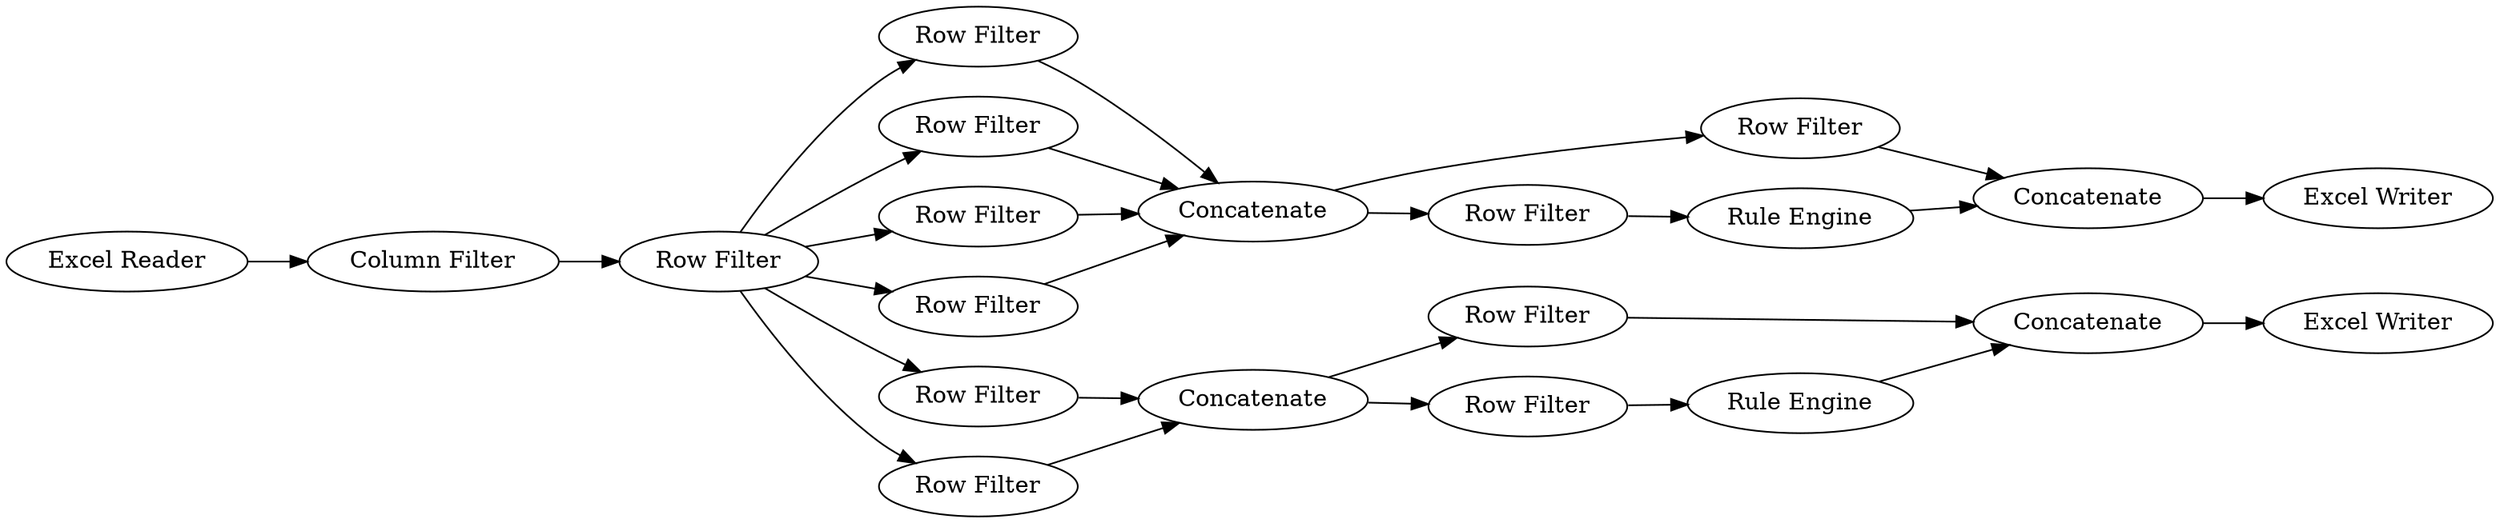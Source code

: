digraph {
	"6196907007064030200_7" [label="Row Filter"]
	"6196907007064030200_11" [label="Row Filter"]
	"6196907007064030200_22" [label="Row Filter"]
	"6196907007064030200_12" [label="Row Filter"]
	"6196907007064030200_5" [label="Row Filter"]
	"6196907007064030200_3" [label="Column Filter"]
	"6196907007064030200_9" [label=Concatenate]
	"6196907007064030200_17" [label="Rule Engine"]
	"6196907007064030200_8" [label="Row Filter"]
	"6196907007064030200_19" [label="Row Filter"]
	"6196907007064030200_6" [label="Row Filter"]
	"6196907007064030200_4" [label="Row Filter"]
	"6196907007064030200_23" [label=Concatenate]
	"6196907007064030200_10" [label="Excel Writer"]
	"6196907007064030200_27" [label="Excel Reader"]
	"6196907007064030200_14" [label="Excel Writer"]
	"6196907007064030200_13" [label=Concatenate]
	"6196907007064030200_21" [label="Rule Engine"]
	"6196907007064030200_18" [label=Concatenate]
	"6196907007064030200_20" [label="Row Filter"]
	"6196907007064030200_16" [label="Row Filter"]
	"6196907007064030200_20" -> "6196907007064030200_21"
	"6196907007064030200_4" -> "6196907007064030200_12"
	"6196907007064030200_23" -> "6196907007064030200_14"
	"6196907007064030200_27" -> "6196907007064030200_3"
	"6196907007064030200_4" -> "6196907007064030200_11"
	"6196907007064030200_21" -> "6196907007064030200_23"
	"6196907007064030200_12" -> "6196907007064030200_13"
	"6196907007064030200_4" -> "6196907007064030200_5"
	"6196907007064030200_6" -> "6196907007064030200_9"
	"6196907007064030200_8" -> "6196907007064030200_9"
	"6196907007064030200_9" -> "6196907007064030200_16"
	"6196907007064030200_4" -> "6196907007064030200_6"
	"6196907007064030200_13" -> "6196907007064030200_20"
	"6196907007064030200_13" -> "6196907007064030200_22"
	"6196907007064030200_22" -> "6196907007064030200_23"
	"6196907007064030200_7" -> "6196907007064030200_9"
	"6196907007064030200_11" -> "6196907007064030200_13"
	"6196907007064030200_4" -> "6196907007064030200_7"
	"6196907007064030200_19" -> "6196907007064030200_18"
	"6196907007064030200_4" -> "6196907007064030200_8"
	"6196907007064030200_17" -> "6196907007064030200_18"
	"6196907007064030200_3" -> "6196907007064030200_4"
	"6196907007064030200_9" -> "6196907007064030200_19"
	"6196907007064030200_5" -> "6196907007064030200_9"
	"6196907007064030200_18" -> "6196907007064030200_10"
	"6196907007064030200_16" -> "6196907007064030200_17"
	rankdir=LR
}
